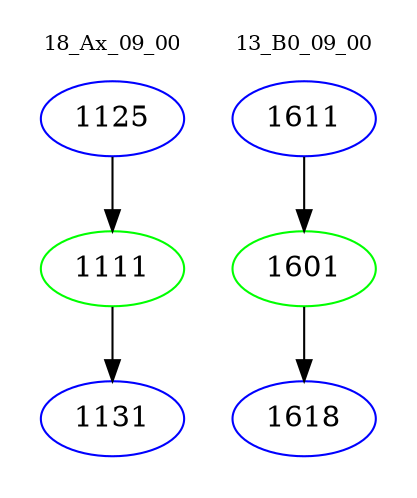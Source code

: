 digraph{
subgraph cluster_0 {
color = white
label = "18_Ax_09_00";
fontsize=10;
T0_1125 [label="1125", color="blue"]
T0_1125 -> T0_1111 [color="black"]
T0_1111 [label="1111", color="green"]
T0_1111 -> T0_1131 [color="black"]
T0_1131 [label="1131", color="blue"]
}
subgraph cluster_1 {
color = white
label = "13_B0_09_00";
fontsize=10;
T1_1611 [label="1611", color="blue"]
T1_1611 -> T1_1601 [color="black"]
T1_1601 [label="1601", color="green"]
T1_1601 -> T1_1618 [color="black"]
T1_1618 [label="1618", color="blue"]
}
}
